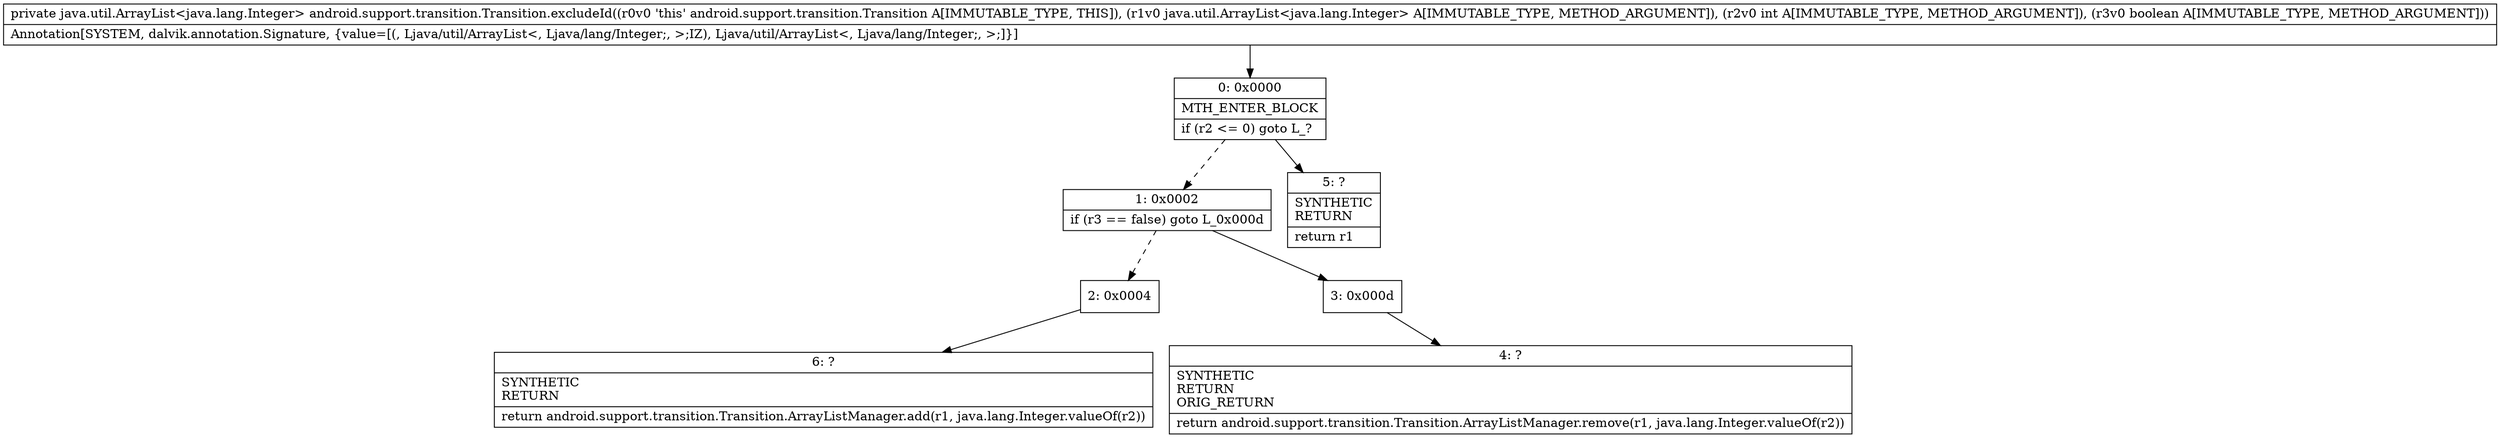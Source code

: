 digraph "CFG forandroid.support.transition.Transition.excludeId(Ljava\/util\/ArrayList;IZ)Ljava\/util\/ArrayList;" {
Node_0 [shape=record,label="{0\:\ 0x0000|MTH_ENTER_BLOCK\l|if (r2 \<= 0) goto L_?\l}"];
Node_1 [shape=record,label="{1\:\ 0x0002|if (r3 == false) goto L_0x000d\l}"];
Node_2 [shape=record,label="{2\:\ 0x0004}"];
Node_3 [shape=record,label="{3\:\ 0x000d}"];
Node_4 [shape=record,label="{4\:\ ?|SYNTHETIC\lRETURN\lORIG_RETURN\l|return android.support.transition.Transition.ArrayListManager.remove(r1, java.lang.Integer.valueOf(r2))\l}"];
Node_5 [shape=record,label="{5\:\ ?|SYNTHETIC\lRETURN\l|return r1\l}"];
Node_6 [shape=record,label="{6\:\ ?|SYNTHETIC\lRETURN\l|return android.support.transition.Transition.ArrayListManager.add(r1, java.lang.Integer.valueOf(r2))\l}"];
MethodNode[shape=record,label="{private java.util.ArrayList\<java.lang.Integer\> android.support.transition.Transition.excludeId((r0v0 'this' android.support.transition.Transition A[IMMUTABLE_TYPE, THIS]), (r1v0 java.util.ArrayList\<java.lang.Integer\> A[IMMUTABLE_TYPE, METHOD_ARGUMENT]), (r2v0 int A[IMMUTABLE_TYPE, METHOD_ARGUMENT]), (r3v0 boolean A[IMMUTABLE_TYPE, METHOD_ARGUMENT]))  | Annotation[SYSTEM, dalvik.annotation.Signature, \{value=[(, Ljava\/util\/ArrayList\<, Ljava\/lang\/Integer;, \>;IZ), Ljava\/util\/ArrayList\<, Ljava\/lang\/Integer;, \>;]\}]\l}"];
MethodNode -> Node_0;
Node_0 -> Node_1[style=dashed];
Node_0 -> Node_5;
Node_1 -> Node_2[style=dashed];
Node_1 -> Node_3;
Node_2 -> Node_6;
Node_3 -> Node_4;
}

